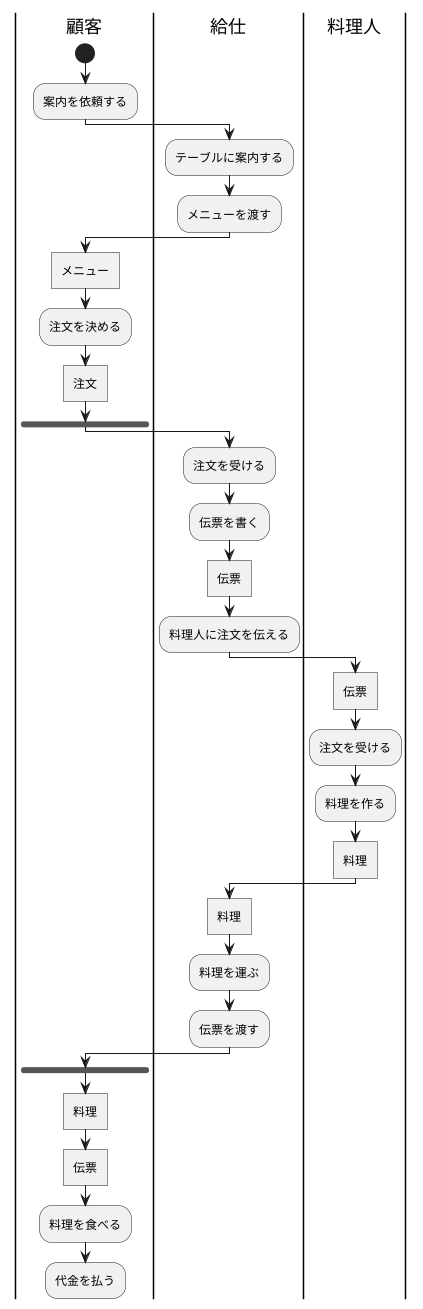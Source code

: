 @startuml

|顧客|
|給仕|
|料理人|

|顧客|
start
:案内を依頼する;
|顧客|
    |給仕|
    :テーブルに案内する;
    :メニューを渡す;
    |給仕|
|顧客|
:メニュー]
:注文を決める;
:注文]
fork
|顧客|
    |給仕|
    :注文を受ける;
    :伝票を書く;
    :伝票]
    :料理人に注文を伝える;
    |給仕|
        |料理人|
        :伝票]
        :注文を受ける;
        :料理を作る;
        :料理]
        |料理人|
    |給仕|
    :料理]
    :料理を運ぶ;
    :伝票を渡す;
    |給仕|
|顧客|
end fork
:料理]
:伝票]
:料理を食べる;
:代金を払う;
|顧客|  

@enduml
